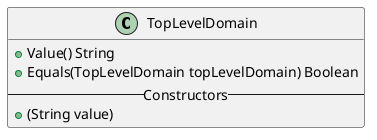 @startuml

class TopLevelDomain {
+ Value() String
+ Equals(TopLevelDomain topLevelDomain) Boolean
-- Constructors --
+ (String value)
}

@enduml